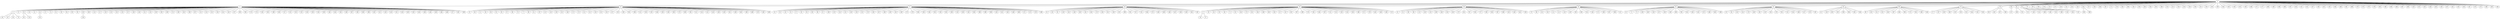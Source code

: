 graph {
    0 -- 4;
    0 -- 13;
    0 -- 17;
    0 -- 18;
    0 -- 19;
    0 -- 20;
    0 -- 23;
    0 -- 32;
    0 -- 41;
    0 -- 42;
    0 -- 64;
    0 -- 75;
    0 -- 79;
    0 -- 80;
    0 -- 85;
    0 -- 95;
    0 -- 97;
    0 -- 99;
    0 -- 100;
    0 -- 119;
    0 -- 122;
    0 -- 127;
    0 -- 128;
    0 -- 141;
    0 -- 142;
    0 -- 143;
    0 -- 144;
    0 -- 157;
    0 -- 158;
    0 -- 166;
    0 -- 167;
    0 -- 171;
    0 -- 178;
    0 -- 183;
    0 -- 186;
    0 -- 191;
    0 -- 193;
    0 -- 203;
    0 -- 204;
    0 -- 205;
    0 -- 208;
    0 -- 210;
    0 -- 215;
    0 -- 216;
    0 -- 218;
    0 -- 228;
    0 -- 230;
    0 -- 231;
    0 -- 233;
    0 -- 235;
    0 -- 236;
    0 -- 244;
    0 -- 245;
    0 -- 250;
    0 -- 255;
    0 -- 256;
    0 -- 268;
    0 -- 271;
    0 -- 277;
    0 -- 286;
    0 -- 293;
    0 -- 299;
    0 -- 306;
    0 -- 307;
    0 -- 316;
    0 -- 321;
    0 -- 331;
    0 -- 337;
    0 -- 339;
    0 -- 352;
    0 -- 355;
    0 -- 359;
    0 -- 360;
    0 -- 361;
    0 -- 368;
    0 -- 370;
    0 -- 374;
    0 -- 376;
    0 -- 378;
    0 -- 382;
    0 -- 392;
    0 -- 395;
    0 -- 404;
    0 -- 407;
    0 -- 409;
    0 -- 410;
    0 -- 422;
    0 -- 425;
    0 -- 429;
    0 -- 433;
    0 -- 435;
    0 -- 437;
    0 -- 441;
    0 -- 453;
    0 -- 454;
    0 -- 467;
    0 -- 470;
    0 -- 474;
    0 -- 486;
    0 -- 492;
    0 -- 494;
    4 -- 6;
    4 -- 21;
    4 -- 26;
    4 -- 29;
    4 -- 31;
    4 -- 44;
    4 -- 47;
    4 -- 74;
    4 -- 81;
    4 -- 83;
    4 -- 84;
    4 -- 90;
    4 -- 93;
    4 -- 103;
    4 -- 108;
    4 -- 114;
    4 -- 117;
    4 -- 120;
    4 -- 125;
    4 -- 133;
    4 -- 135;
    4 -- 137;
    4 -- 138;
    4 -- 140;
    4 -- 151;
    4 -- 155;
    4 -- 159;
    4 -- 165;
    4 -- 169;
    4 -- 174;
    4 -- 180;
    4 -- 182;
    4 -- 206;
    4 -- 207;
    4 -- 213;
    4 -- 214;
    4 -- 223;
    4 -- 234;
    4 -- 241;
    4 -- 242;
    4 -- 257;
    4 -- 260;
    4 -- 263;
    4 -- 270;
    4 -- 274;
    4 -- 292;
    4 -- 295;
    4 -- 298;
    4 -- 300;
    4 -- 317;
    4 -- 322;
    4 -- 323;
    4 -- 325;
    4 -- 326;
    4 -- 329;
    4 -- 334;
    4 -- 336;
    4 -- 340;
    4 -- 344;
    4 -- 345;
    4 -- 349;
    4 -- 367;
    4 -- 383;
    4 -- 390;
    4 -- 399;
    4 -- 402;
    4 -- 412;
    4 -- 416;
    4 -- 418;
    4 -- 421;
    4 -- 424;
    4 -- 426;
    4 -- 432;
    4 -- 434;
    4 -- 436;
    4 -- 438;
    4 -- 439;
    4 -- 464;
    4 -- 469;
    4 -- 477;
    4 -- 481;
    4 -- 499;
    13 -- 25;
    13 -- 46;
    13 -- 51;
    13 -- 56;
    13 -- 60;
    13 -- 61;
    13 -- 65;
    13 -- 67;
    13 -- 68;
    13 -- 76;
    13 -- 77;
    13 -- 89;
    13 -- 91;
    13 -- 107;
    13 -- 113;
    13 -- 116;
    13 -- 130;
    13 -- 132;
    13 -- 148;
    13 -- 172;
    13 -- 173;
    13 -- 211;
    13 -- 212;
    13 -- 220;
    13 -- 222;
    13 -- 225;
    13 -- 227;
    13 -- 232;
    13 -- 262;
    13 -- 282;
    13 -- 288;
    13 -- 312;
    13 -- 328;
    13 -- 335;
    13 -- 348;
    13 -- 350;
    13 -- 358;
    13 -- 365;
    13 -- 373;
    13 -- 380;
    13 -- 391;
    13 -- 411;
    13 -- 414;
    13 -- 415;
    13 -- 419;
    13 -- 428;
    13 -- 430;
    13 -- 451;
    13 -- 459;
    13 -- 462;
    13 -- 465;
    13 -- 466;
    13 -- 479;
    13 -- 482;
    13 -- 496;
    17 -- 24;
    17 -- 30;
    17 -- 43;
    17 -- 53;
    17 -- 57;
    17 -- 62;
    17 -- 63;
    17 -- 66;
    17 -- 86;
    17 -- 87;
    17 -- 106;
    17 -- 123;
    17 -- 124;
    17 -- 131;
    17 -- 136;
    17 -- 150;
    17 -- 152;
    17 -- 179;
    17 -- 185;
    17 -- 187;
    17 -- 189;
    17 -- 190;
    17 -- 192;
    17 -- 248;
    17 -- 273;
    17 -- 278;
    17 -- 280;
    17 -- 283;
    17 -- 294;
    17 -- 302;
    17 -- 303;
    17 -- 305;
    17 -- 308;
    17 -- 318;
    17 -- 338;
    17 -- 343;
    17 -- 384;
    17 -- 386;
    17 -- 388;
    17 -- 389;
    17 -- 420;
    17 -- 431;
    17 -- 443;
    17 -- 449;
    17 -- 468;
    17 -- 471;
    17 -- 473;
    17 -- 478;
    17 -- 489;
    18 -- 35;
    18 -- 49;
    18 -- 82;
    18 -- 129;
    18 -- 145;
    18 -- 146;
    18 -- 160;
    18 -- 161;
    18 -- 164;
    18 -- 170;
    18 -- 194;
    18 -- 201;
    18 -- 238;
    18 -- 253;
    18 -- 289;
    18 -- 301;
    18 -- 327;
    18 -- 351;
    18 -- 364;
    18 -- 375;
    18 -- 400;
    18 -- 406;
    18 -- 446;
    18 -- 447;
    18 -- 456;
    18 -- 458;
    18 -- 461;
    18 -- 487;
    19 -- 27;
    19 -- 28;
    19 -- 38;
    19 -- 39;
    19 -- 48;
    19 -- 72;
    19 -- 92;
    19 -- 104;
    19 -- 175;
    19 -- 181;
    19 -- 184;
    19 -- 198;
    19 -- 200;
    19 -- 202;
    19 -- 217;
    19 -- 247;
    19 -- 261;
    19 -- 267;
    19 -- 269;
    19 -- 276;
    19 -- 281;
    19 -- 284;
    19 -- 297;
    19 -- 311;
    19 -- 313;
    19 -- 320;
    19 -- 324;
    19 -- 330;
    19 -- 366;
    19 -- 371;
    19 -- 379;
    19 -- 445;
    19 -- 448;
    19 -- 463;
    19 -- 472;
    20 -- 52;
    20 -- 55;
    20 -- 88;
    20 -- 96;
    20 -- 115;
    20 -- 139;
    20 -- 153;
    20 -- 199;
    20 -- 246;
    20 -- 254;
    20 -- 258;
    20 -- 275;
    20 -- 341;
    20 -- 357;
    20 -- 362;
    20 -- 377;
    20 -- 385;
    20 -- 393;
    20 -- 397;
    20 -- 398;
    20 -- 423;
    20 -- 440;
    20 -- 442;
    20 -- 450;
    23 -- 78;
    23 -- 98;
    23 -- 101;
    23 -- 105;
    23 -- 111;
    23 -- 112;
    23 -- 118;
    23 -- 156;
    23 -- 163;
    23 -- 209;
    23 -- 224;
    23 -- 240;
    23 -- 272;
    23 -- 296;
    23 -- 387;
    23 -- 396;
    23 -- 417;
    32 -- 33;
    32 -- 71;
    32 -- 73;
    32 -- 109;
    32 -- 168;
    32 -- 226;
    32 -- 237;
    32 -- 239;
    32 -- 249;
    32 -- 266;
    32 -- 285;
    32 -- 342;
    32 -- 403;
    32 -- 455;
    32 -- 475;
    32 -- 480;
    32 -- 483;
    32 -- 488;
    41 -- 50;
    41 -- 94;
    41 -- 102;
    41 -- 154;
    41 -- 176;
    41 -- 188;
    41 -- 195;
    41 -- 219;
    41 -- 243;
    41 -- 279;
    41 -- 291;
    41 -- 315;
    41 -- 354;
    41 -- 408;
    41 -- 427;
    41 -- 476;
    41 -- 497;
    42 -- 45;
    42 -- 126;
    42 -- 265;
    42 -- 333;
    42 -- 356;
    42 -- 394;
    42 -- 405;
    42 -- 484;
    64 -- 69;
    64 -- 162;
    64 -- 221;
    64 -- 252;
    64 -- 264;
    64 -- 287;
    64 -- 346;
    64 -- 363;
    64 -- 372;
    64 -- 381;
    64 -- 460;
    64 -- 485;
    75 -- 177;
    75 -- 197;
    75 -- 259;
    75 -- 309;
    75 -- 310;
    75 -- 319;
    75 -- 413;
    75 -- 444;
    75 -- 452;
    75 -- 491;
    79 -- 353;
    79 -- 401;
    79 -- 457;
    79 -- 493;
    80 -- 147;
    85 -- 196;
    85 -- 251;
    95 -- 121;
    95 -- 149;
    95 -- 314;
    95 -- 490;
    97 -- 495;
    99 -- 332;
    99 -- 369;
    100 -- 229;
    100 -- 304;
    119 -- 347;
    144 -- 290;
    144 -- 498;
    6 -- 40;
    6 -- 54;
    6 -- 59;
    6 -- 70;
    26 -- 36;
    26 -- 110;
    44 -- 58;
    103 -- 134;
    27 -- 34;
    27 -- 37;
}